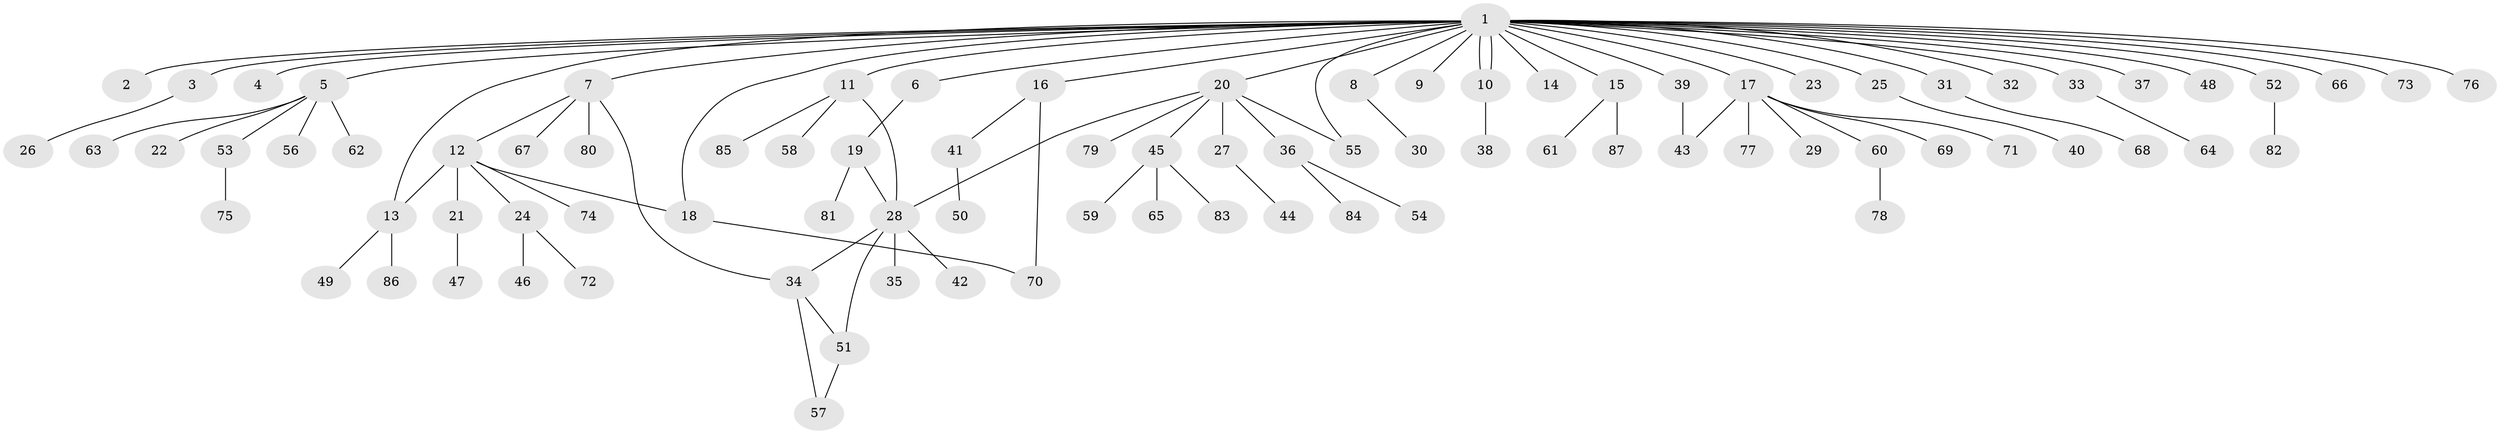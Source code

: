 // coarse degree distribution, {1: 0.6415094339622641, 5: 0.03773584905660377, 3: 0.09433962264150944, 2: 0.1509433962264151, 6: 0.03773584905660377, 28: 0.018867924528301886, 7: 0.018867924528301886}
// Generated by graph-tools (version 1.1) at 2025/36/03/04/25 23:36:42]
// undirected, 87 vertices, 97 edges
graph export_dot {
  node [color=gray90,style=filled];
  1;
  2;
  3;
  4;
  5;
  6;
  7;
  8;
  9;
  10;
  11;
  12;
  13;
  14;
  15;
  16;
  17;
  18;
  19;
  20;
  21;
  22;
  23;
  24;
  25;
  26;
  27;
  28;
  29;
  30;
  31;
  32;
  33;
  34;
  35;
  36;
  37;
  38;
  39;
  40;
  41;
  42;
  43;
  44;
  45;
  46;
  47;
  48;
  49;
  50;
  51;
  52;
  53;
  54;
  55;
  56;
  57;
  58;
  59;
  60;
  61;
  62;
  63;
  64;
  65;
  66;
  67;
  68;
  69;
  70;
  71;
  72;
  73;
  74;
  75;
  76;
  77;
  78;
  79;
  80;
  81;
  82;
  83;
  84;
  85;
  86;
  87;
  1 -- 2;
  1 -- 3;
  1 -- 4;
  1 -- 5;
  1 -- 6;
  1 -- 7;
  1 -- 8;
  1 -- 9;
  1 -- 10;
  1 -- 10;
  1 -- 11;
  1 -- 13;
  1 -- 14;
  1 -- 15;
  1 -- 16;
  1 -- 17;
  1 -- 18;
  1 -- 20;
  1 -- 23;
  1 -- 25;
  1 -- 31;
  1 -- 32;
  1 -- 33;
  1 -- 37;
  1 -- 39;
  1 -- 48;
  1 -- 52;
  1 -- 55;
  1 -- 66;
  1 -- 73;
  1 -- 76;
  3 -- 26;
  5 -- 22;
  5 -- 53;
  5 -- 56;
  5 -- 62;
  5 -- 63;
  6 -- 19;
  7 -- 12;
  7 -- 34;
  7 -- 67;
  7 -- 80;
  8 -- 30;
  10 -- 38;
  11 -- 28;
  11 -- 58;
  11 -- 85;
  12 -- 13;
  12 -- 18;
  12 -- 21;
  12 -- 24;
  12 -- 74;
  13 -- 49;
  13 -- 86;
  15 -- 61;
  15 -- 87;
  16 -- 41;
  16 -- 70;
  17 -- 29;
  17 -- 43;
  17 -- 60;
  17 -- 69;
  17 -- 71;
  17 -- 77;
  18 -- 70;
  19 -- 28;
  19 -- 81;
  20 -- 27;
  20 -- 28;
  20 -- 36;
  20 -- 45;
  20 -- 55;
  20 -- 79;
  21 -- 47;
  24 -- 46;
  24 -- 72;
  25 -- 40;
  27 -- 44;
  28 -- 34;
  28 -- 35;
  28 -- 42;
  28 -- 51;
  31 -- 68;
  33 -- 64;
  34 -- 51;
  34 -- 57;
  36 -- 54;
  36 -- 84;
  39 -- 43;
  41 -- 50;
  45 -- 59;
  45 -- 65;
  45 -- 83;
  51 -- 57;
  52 -- 82;
  53 -- 75;
  60 -- 78;
}

